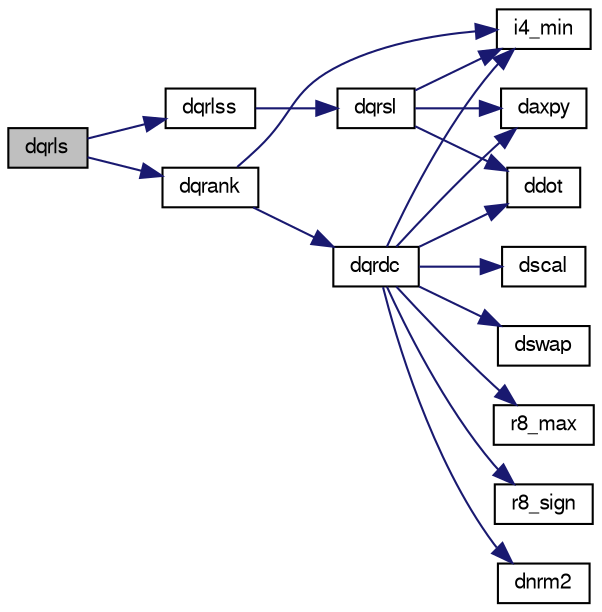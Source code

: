 digraph "dqrls"
{
  edge [fontname="FreeSans",fontsize="10",labelfontname="FreeSans",labelfontsize="10"];
  node [fontname="FreeSans",fontsize="10",shape=record];
  rankdir="LR";
  Node1 [label="dqrls",height=0.2,width=0.4,color="black", fillcolor="grey75", style="filled", fontcolor="black"];
  Node1 -> Node2 [color="midnightblue",fontsize="10",style="solid",fontname="FreeSans"];
  Node2 [label="dqrank",height=0.2,width=0.4,color="black", fillcolor="white", style="filled",URL="$qr__solve_8c.html#a6ecb9a7b36dcdb21869bd05c7e7cf149"];
  Node2 -> Node3 [color="midnightblue",fontsize="10",style="solid",fontname="FreeSans"];
  Node3 [label="dqrdc",height=0.2,width=0.4,color="black", fillcolor="white", style="filled",URL="$qr__solve_8c.html#afaa40152476be17052f2c425914e744e"];
  Node3 -> Node4 [color="midnightblue",fontsize="10",style="solid",fontname="FreeSans"];
  Node4 [label="daxpy",height=0.2,width=0.4,color="black", fillcolor="white", style="filled",URL="$qr__solve_8c.html#aa1ea50a6db5ef08ed0c3617d761efe97"];
  Node3 -> Node5 [color="midnightblue",fontsize="10",style="solid",fontname="FreeSans"];
  Node5 [label="ddot",height=0.2,width=0.4,color="black", fillcolor="white", style="filled",URL="$qr__solve_8c.html#a32d5754b3d1e62e762af43ee5f2e2135"];
  Node3 -> Node6 [color="midnightblue",fontsize="10",style="solid",fontname="FreeSans"];
  Node6 [label="dnrm2",height=0.2,width=0.4,color="black", fillcolor="white", style="filled",URL="$qr__solve_8c.html#adb1d7ac5915e3af7d8034232eb1b587d"];
  Node3 -> Node7 [color="midnightblue",fontsize="10",style="solid",fontname="FreeSans"];
  Node7 [label="dscal",height=0.2,width=0.4,color="black", fillcolor="white", style="filled",URL="$qr__solve_8c.html#ab1b00af76b78908d5f012c3023e8690f"];
  Node3 -> Node8 [color="midnightblue",fontsize="10",style="solid",fontname="FreeSans"];
  Node8 [label="dswap",height=0.2,width=0.4,color="black", fillcolor="white", style="filled",URL="$qr__solve_8c.html#afa0182a4c21d9992eae335332c52a1f5"];
  Node3 -> Node9 [color="midnightblue",fontsize="10",style="solid",fontname="FreeSans"];
  Node9 [label="i4_min",height=0.2,width=0.4,color="black", fillcolor="white", style="filled",URL="$r8lib__min_8c.html#ae73c30e1658d722ce9ff2e671db331ca"];
  Node3 -> Node10 [color="midnightblue",fontsize="10",style="solid",fontname="FreeSans"];
  Node10 [label="r8_max",height=0.2,width=0.4,color="black", fillcolor="white", style="filled",URL="$r8lib__min_8c.html#a1fe667048dc6f8c87bd3cf219bdb928e"];
  Node3 -> Node11 [color="midnightblue",fontsize="10",style="solid",fontname="FreeSans"];
  Node11 [label="r8_sign",height=0.2,width=0.4,color="black", fillcolor="white", style="filled",URL="$r8lib__min_8c.html#abd6a2ff6da5741932ef4a7f7948b9768"];
  Node2 -> Node9 [color="midnightblue",fontsize="10",style="solid",fontname="FreeSans"];
  Node1 -> Node12 [color="midnightblue",fontsize="10",style="solid",fontname="FreeSans"];
  Node12 [label="dqrlss",height=0.2,width=0.4,color="black", fillcolor="white", style="filled",URL="$qr__solve_8c.html#a26a23027f69ea2fa426952985c7734c1"];
  Node12 -> Node13 [color="midnightblue",fontsize="10",style="solid",fontname="FreeSans"];
  Node13 [label="dqrsl",height=0.2,width=0.4,color="black", fillcolor="white", style="filled",URL="$qr__solve_8c.html#a52f94d5d8c6c1df1cc33b4f08e7f8902"];
  Node13 -> Node4 [color="midnightblue",fontsize="10",style="solid",fontname="FreeSans"];
  Node13 -> Node5 [color="midnightblue",fontsize="10",style="solid",fontname="FreeSans"];
  Node13 -> Node9 [color="midnightblue",fontsize="10",style="solid",fontname="FreeSans"];
}
